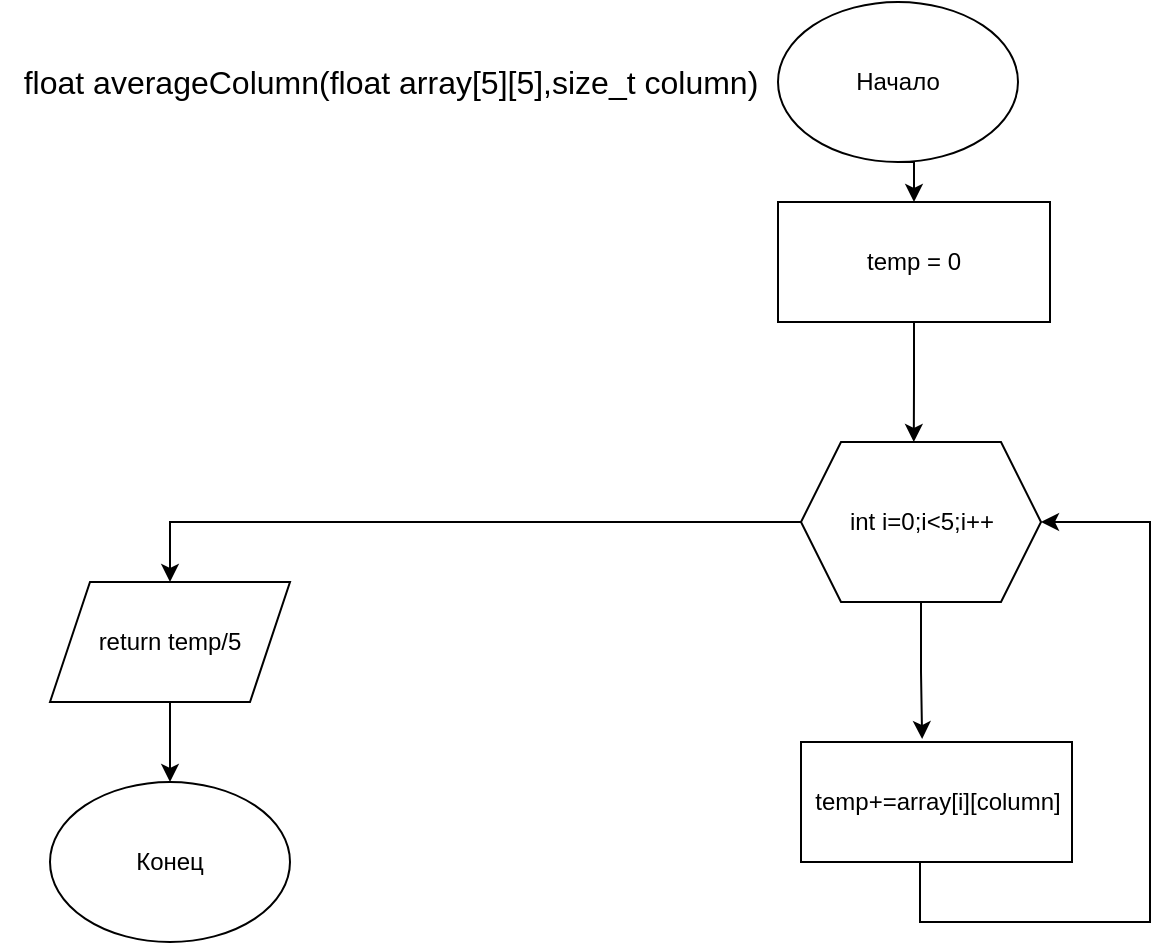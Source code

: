 <mxfile version="20.8.20" type="device"><diagram name="Страница 1" id="4-SUHKtgI3fiL11Xwihq"><mxGraphModel dx="1434" dy="1908" grid="1" gridSize="10" guides="1" tooltips="1" connect="1" arrows="1" fold="1" page="1" pageScale="1" pageWidth="827" pageHeight="1169" math="0" shadow="0"><root><mxCell id="0"/><mxCell id="1" parent="0"/><mxCell id="ek4f7XwiKQwmnmZGUb0l-3" style="edgeStyle=orthogonalEdgeStyle;rounded=0;orthogonalLoop=1;jettySize=auto;html=1;exitX=0.5;exitY=1;exitDx=0;exitDy=0;entryX=0.5;entryY=0;entryDx=0;entryDy=0;" parent="1" source="ek4f7XwiKQwmnmZGUb0l-1" target="ek4f7XwiKQwmnmZGUb0l-2" edge="1"><mxGeometry relative="1" as="geometry"/></mxCell><mxCell id="ek4f7XwiKQwmnmZGUb0l-1" value="&lt;div&gt;Начало&lt;/div&gt;" style="ellipse;whiteSpace=wrap;html=1;" parent="1" vertex="1"><mxGeometry x="404" y="-910" width="120" height="80" as="geometry"/></mxCell><mxCell id="WmHJ8LfHFudwf5sbyhAj-12" style="edgeStyle=orthogonalEdgeStyle;rounded=0;orthogonalLoop=1;jettySize=auto;html=1;exitX=0.5;exitY=1;exitDx=0;exitDy=0;entryX=0.47;entryY=0;entryDx=0;entryDy=0;entryPerimeter=0;endArrow=classic;endFill=1;" edge="1" parent="1" source="ek4f7XwiKQwmnmZGUb0l-2" target="ek4f7XwiKQwmnmZGUb0l-4"><mxGeometry relative="1" as="geometry"/></mxCell><mxCell id="ek4f7XwiKQwmnmZGUb0l-2" value="temp = 0" style="rounded=0;whiteSpace=wrap;html=1;" parent="1" vertex="1"><mxGeometry x="404" y="-810" width="136" height="60" as="geometry"/></mxCell><mxCell id="ek4f7XwiKQwmnmZGUb0l-22" style="edgeStyle=orthogonalEdgeStyle;rounded=0;orthogonalLoop=1;jettySize=auto;html=1;exitX=0;exitY=0.5;exitDx=0;exitDy=0;entryX=0.5;entryY=0;entryDx=0;entryDy=0;strokeColor=default;endArrow=classic;endFill=1;" parent="1" source="ek4f7XwiKQwmnmZGUb0l-4" target="ek4f7XwiKQwmnmZGUb0l-21" edge="1"><mxGeometry relative="1" as="geometry"/></mxCell><mxCell id="WmHJ8LfHFudwf5sbyhAj-20" style="edgeStyle=orthogonalEdgeStyle;rounded=0;orthogonalLoop=1;jettySize=auto;html=1;exitX=0.5;exitY=1;exitDx=0;exitDy=0;entryX=0.447;entryY=-0.025;entryDx=0;entryDy=0;entryPerimeter=0;endArrow=classic;endFill=1;" edge="1" parent="1" source="ek4f7XwiKQwmnmZGUb0l-4" target="WmHJ8LfHFudwf5sbyhAj-14"><mxGeometry relative="1" as="geometry"/></mxCell><mxCell id="ek4f7XwiKQwmnmZGUb0l-4" value="int i=0;i&amp;lt;5;i++" style="shape=hexagon;perimeter=hexagonPerimeter2;whiteSpace=wrap;html=1;fixedSize=1;" parent="1" vertex="1"><mxGeometry x="415.5" y="-690" width="120" height="80" as="geometry"/></mxCell><mxCell id="ek4f7XwiKQwmnmZGUb0l-24" style="edgeStyle=orthogonalEdgeStyle;rounded=0;orthogonalLoop=1;jettySize=auto;html=1;exitX=0.5;exitY=1;exitDx=0;exitDy=0;entryX=0.5;entryY=0;entryDx=0;entryDy=0;strokeColor=default;endArrow=classic;endFill=1;" parent="1" source="ek4f7XwiKQwmnmZGUb0l-21" target="ek4f7XwiKQwmnmZGUb0l-23" edge="1"><mxGeometry relative="1" as="geometry"/></mxCell><mxCell id="ek4f7XwiKQwmnmZGUb0l-21" value="return temp/5" style="shape=parallelogram;perimeter=parallelogramPerimeter;whiteSpace=wrap;html=1;fixedSize=1;" parent="1" vertex="1"><mxGeometry x="40" y="-620" width="120" height="60" as="geometry"/></mxCell><mxCell id="ek4f7XwiKQwmnmZGUb0l-23" value="&lt;div&gt;Конец&lt;/div&gt;" style="ellipse;whiteSpace=wrap;html=1;" parent="1" vertex="1"><mxGeometry x="40" y="-520" width="120" height="80" as="geometry"/></mxCell><mxCell id="ek4f7XwiKQwmnmZGUb0l-25" value="float averageColumn(float array[5][5],size_t column)" style="text;html=1;align=center;verticalAlign=middle;resizable=0;points=[];autosize=1;strokeColor=none;fillColor=none;fontSize=16;" parent="1" vertex="1"><mxGeometry x="15" y="-885" width="390" height="30" as="geometry"/></mxCell><mxCell id="WmHJ8LfHFudwf5sbyhAj-18" style="edgeStyle=orthogonalEdgeStyle;rounded=0;orthogonalLoop=1;jettySize=auto;html=1;exitX=0.5;exitY=1;exitDx=0;exitDy=0;entryX=1;entryY=0.5;entryDx=0;entryDy=0;endArrow=classic;endFill=1;" edge="1" parent="1" source="WmHJ8LfHFudwf5sbyhAj-14" target="ek4f7XwiKQwmnmZGUb0l-4"><mxGeometry relative="1" as="geometry"><Array as="points"><mxPoint x="475" y="-480"/><mxPoint x="475" y="-450"/><mxPoint x="590" y="-450"/><mxPoint x="590" y="-650"/></Array></mxGeometry></mxCell><mxCell id="WmHJ8LfHFudwf5sbyhAj-14" value="temp+=array[i][column]" style="rounded=0;whiteSpace=wrap;html=1;" vertex="1" parent="1"><mxGeometry x="415.5" y="-540" width="135.5" height="60" as="geometry"/></mxCell></root></mxGraphModel></diagram></mxfile>